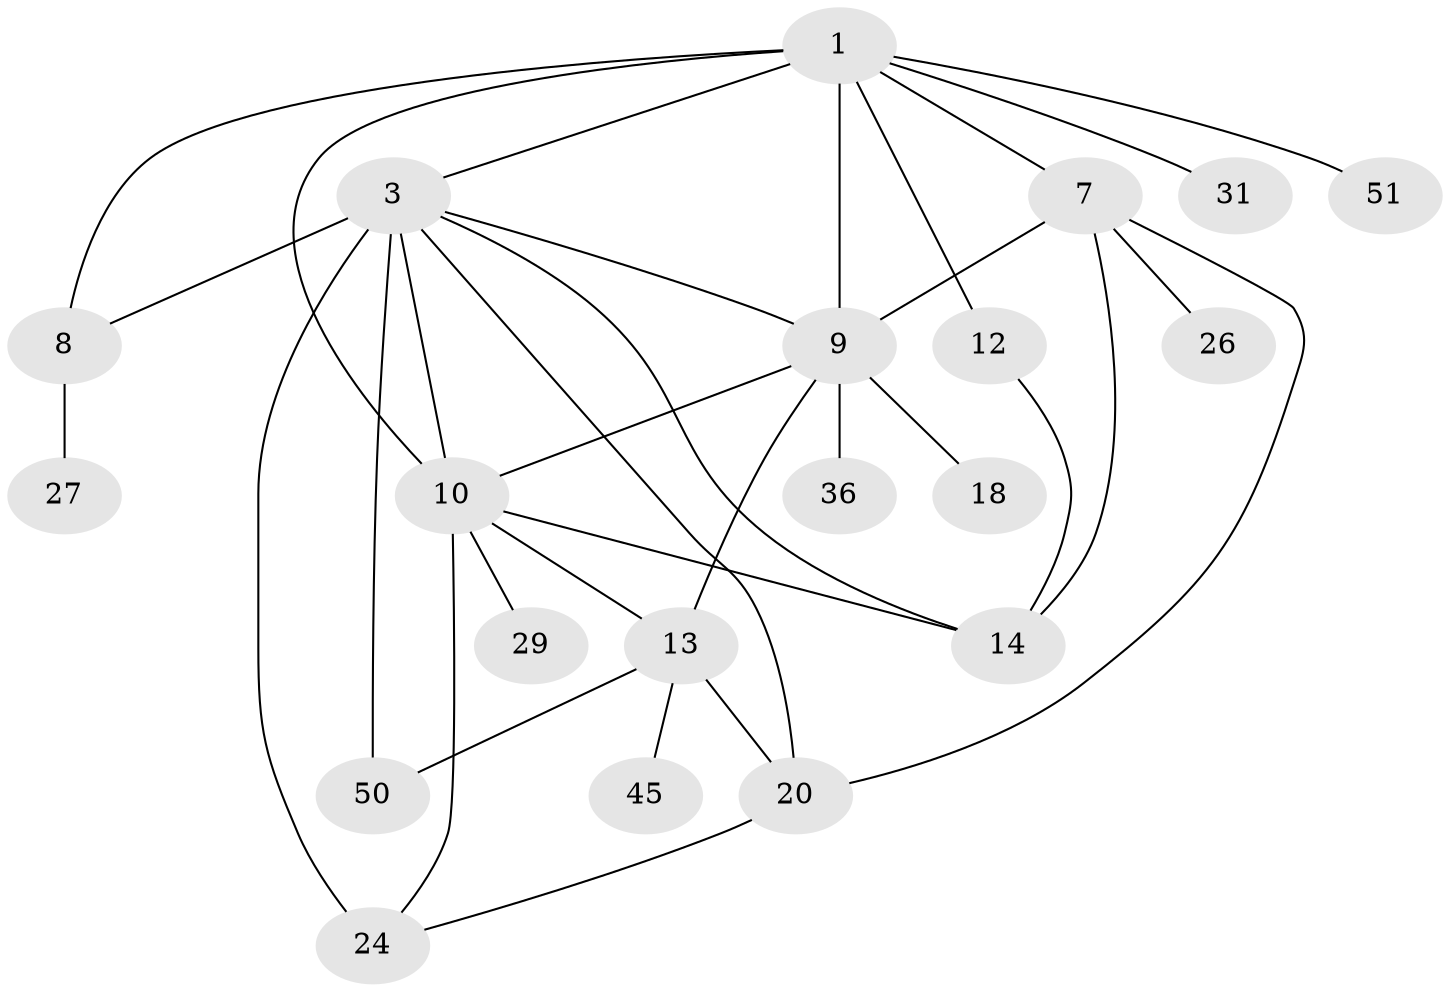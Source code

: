 // original degree distribution, {4: 0.19402985074626866, 6: 0.05970149253731343, 7: 0.014925373134328358, 1: 0.3582089552238806, 5: 0.05970149253731343, 2: 0.208955223880597, 3: 0.1044776119402985}
// Generated by graph-tools (version 1.1) at 2025/16/03/04/25 18:16:49]
// undirected, 20 vertices, 33 edges
graph export_dot {
graph [start="1"]
  node [color=gray90,style=filled];
  1 [super="+2+4"];
  3 [super="+6+5+47+33"];
  7 [super="+16+46+32+58"];
  8 [super="+17+30+41"];
  9 [super="+11+28"];
  10 [super="+54+22+42"];
  12;
  13 [super="+19"];
  14 [super="+40+39+59"];
  18 [super="+64+23"];
  20 [super="+44+25+55+34"];
  24 [super="+67+61+37"];
  26;
  27;
  29 [super="+65"];
  31;
  36;
  45 [super="+48"];
  50 [super="+52"];
  51;
  1 -- 10 [weight=2];
  1 -- 51;
  1 -- 3;
  1 -- 7;
  1 -- 12;
  1 -- 31;
  1 -- 8;
  1 -- 9;
  3 -- 8 [weight=3];
  3 -- 9;
  3 -- 50;
  3 -- 24 [weight=2];
  3 -- 20 [weight=2];
  3 -- 10;
  3 -- 14;
  7 -- 14;
  7 -- 26;
  7 -- 20 [weight=2];
  7 -- 9;
  8 -- 27;
  9 -- 36;
  9 -- 18 [weight=2];
  9 -- 10;
  9 -- 13;
  10 -- 24;
  10 -- 14;
  10 -- 29;
  10 -- 13;
  12 -- 14;
  13 -- 50;
  13 -- 45;
  13 -- 20 [weight=2];
  20 -- 24;
}
